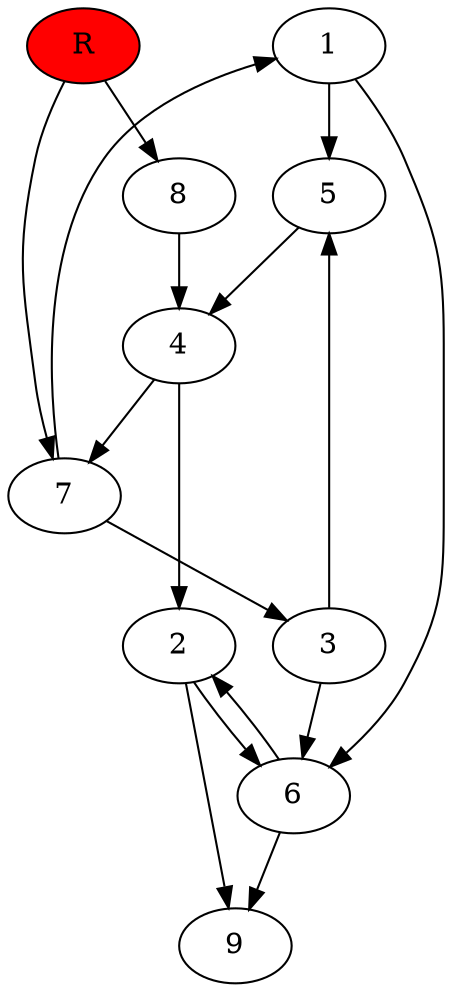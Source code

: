 digraph prb42869 {
	1
	2
	3
	4
	5
	6
	7
	8
	R [fillcolor="#ff0000" style=filled]
	1 -> 5
	1 -> 6
	2 -> 6
	2 -> 9
	3 -> 5
	3 -> 6
	4 -> 2
	4 -> 7
	5 -> 4
	6 -> 2
	6 -> 9
	7 -> 1
	7 -> 3
	8 -> 4
	R -> 7
	R -> 8
}
